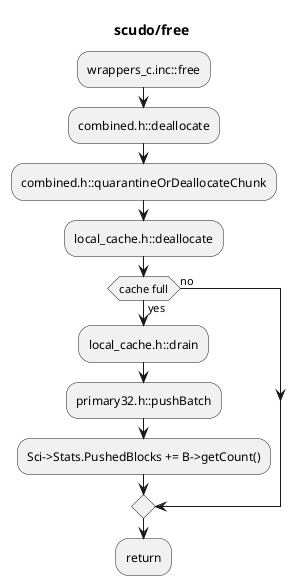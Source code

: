 @startuml

title scudo/free

:wrappers_c.inc::free;
:combined.h::deallocate;
:combined.h::quarantineOrDeallocateChunk;
:local_cache.h::deallocate;

if (cache full) then (yes)
    :local_cache.h::drain;
    :primary32.h::pushBatch;
    :Sci->Stats.PushedBlocks += B->getCount();
else (no)
endif
:return;

@enduml